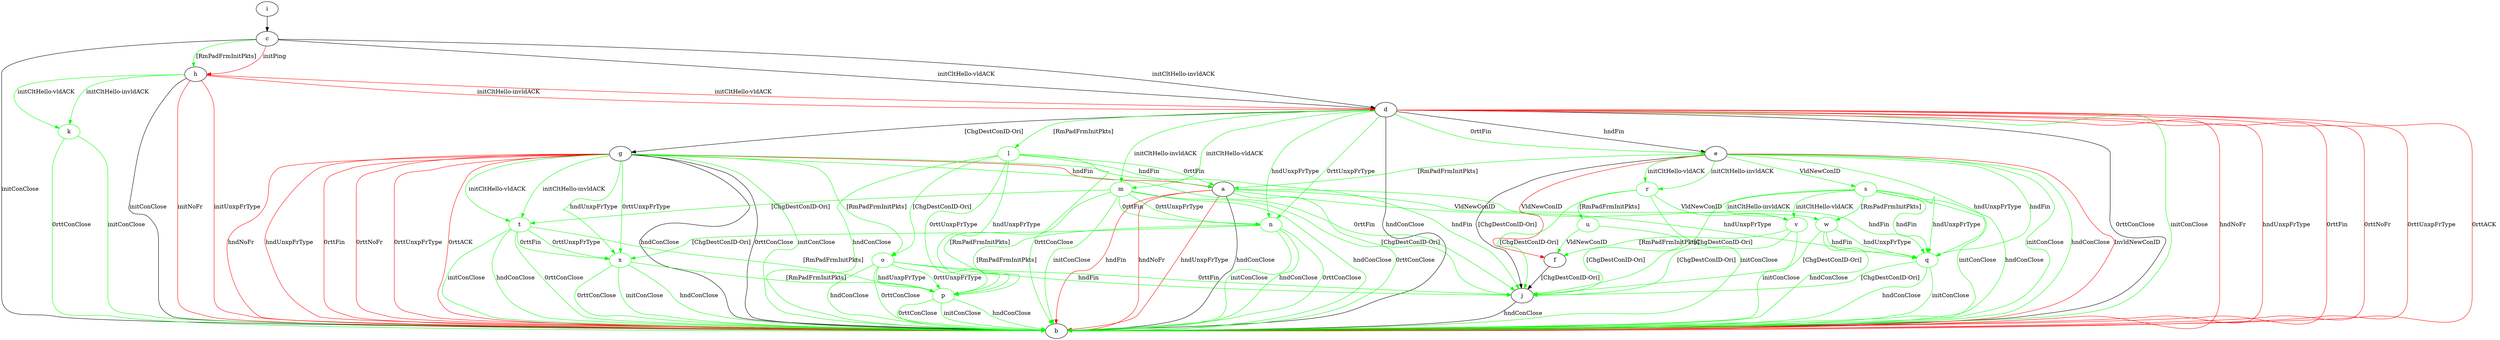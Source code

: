 digraph "" {
	a -> b	[key=0,
		label="hndConClose "];
	a -> b	[key=1,
		color=red,
		label="hndFin "];
	a -> b	[key=2,
		color=red,
		label="hndNoFr "];
	a -> b	[key=3,
		color=red,
		label="hndUnxpFrType "];
	a -> j	[key=0,
		color=green,
		label="[ChgDestConID-Ori] "];
	q	[color=green];
	a -> q	[key=0,
		color=green,
		label="hndFin "];
	a -> q	[key=1,
		color=green,
		label="hndUnxpFrType "];
	w	[color=green];
	a -> w	[key=0,
		color=green,
		label="VldNewConID "];
	c -> b	[key=0,
		label="initConClose "];
	c -> d	[key=0,
		label="initCltHello-vldACK "];
	c -> d	[key=1,
		label="initCltHello-invldACK "];
	c -> h	[key=0,
		color=green,
		label="[RmPadFrmInitPkts] "];
	c -> h	[key=1,
		color=red,
		label="initPing "];
	d -> b	[key=0,
		label="hndConClose "];
	d -> b	[key=1,
		label="0rttConClose "];
	d -> b	[key=2,
		color=green,
		label="initConClose "];
	d -> b	[key=3,
		color=red,
		label="hndNoFr "];
	d -> b	[key=4,
		color=red,
		label="hndUnxpFrType "];
	d -> b	[key=5,
		color=red,
		label="0rttFin "];
	d -> b	[key=6,
		color=red,
		label="0rttNoFr "];
	d -> b	[key=7,
		color=red,
		label="0rttUnxpFrType "];
	d -> b	[key=8,
		color=red,
		label="0rttACK "];
	d -> e	[key=0,
		label="hndFin "];
	d -> e	[key=1,
		color=green,
		label="0rttFin "];
	d -> g	[key=0,
		label="[ChgDestConID-Ori] "];
	l	[color=green];
	d -> l	[key=0,
		color=green,
		label="[RmPadFrmInitPkts] "];
	m	[color=green];
	d -> m	[key=0,
		color=green,
		label="initCltHello-vldACK "];
	d -> m	[key=1,
		color=green,
		label="initCltHello-invldACK "];
	n	[color=green];
	d -> n	[key=0,
		color=green,
		label="hndUnxpFrType "];
	d -> n	[key=1,
		color=green,
		label="0rttUnxpFrType "];
	e -> a	[key=0,
		color=green,
		label="[RmPadFrmInitPkts] "];
	e -> b	[key=0,
		color=green,
		label="initConClose "];
	e -> b	[key=1,
		color=green,
		label="hndConClose "];
	e -> b	[key=2,
		color=red,
		label="InvldNewConID "];
	e -> f	[key=0,
		color=red,
		label="VldNewConID "];
	e -> j	[key=0,
		label="[ChgDestConID-Ori] "];
	e -> q	[key=0,
		color=green,
		label="hndFin "];
	e -> q	[key=1,
		color=green,
		label="hndUnxpFrType "];
	r	[color=green];
	e -> r	[key=0,
		color=green,
		label="initCltHello-vldACK "];
	e -> r	[key=1,
		color=green,
		label="initCltHello-invldACK "];
	s	[color=green];
	e -> s	[key=0,
		color=green,
		label="VldNewConID "];
	f -> j	[key=0,
		label="[ChgDestConID-Ori] "];
	g -> a	[key=0,
		color=red,
		label="hndFin "];
	g -> b	[key=0,
		label="hndConClose "];
	g -> b	[key=1,
		label="0rttConClose "];
	g -> b	[key=2,
		color=green,
		label="initConClose "];
	g -> b	[key=3,
		color=red,
		label="hndNoFr "];
	g -> b	[key=4,
		color=red,
		label="hndUnxpFrType "];
	g -> b	[key=5,
		color=red,
		label="0rttFin "];
	g -> b	[key=6,
		color=red,
		label="0rttNoFr "];
	g -> b	[key=7,
		color=red,
		label="0rttUnxpFrType "];
	g -> b	[key=8,
		color=red,
		label="0rttACK "];
	g -> j	[key=0,
		color=green,
		label="hndFin "];
	g -> j	[key=1,
		color=green,
		label="0rttFin "];
	o	[color=green];
	g -> o	[key=0,
		color=green,
		label="[RmPadFrmInitPkts] "];
	t	[color=green];
	g -> t	[key=0,
		color=green,
		label="initCltHello-vldACK "];
	g -> t	[key=1,
		color=green,
		label="initCltHello-invldACK "];
	x	[color=green];
	g -> x	[key=0,
		color=green,
		label="hndUnxpFrType "];
	g -> x	[key=1,
		color=green,
		label="0rttUnxpFrType "];
	h -> b	[key=0,
		label="initConClose "];
	h -> b	[key=1,
		color=red,
		label="initNoFr "];
	h -> b	[key=2,
		color=red,
		label="initUnxpFrType "];
	h -> d	[key=0,
		color=red,
		label="initCltHello-vldACK "];
	h -> d	[key=1,
		color=red,
		label="initCltHello-invldACK "];
	k	[color=green];
	h -> k	[key=0,
		color=green,
		label="initCltHello-vldACK "];
	h -> k	[key=1,
		color=green,
		label="initCltHello-invldACK "];
	i -> c	[key=0];
	j -> b	[key=0,
		label="hndConClose "];
	k -> b	[key=0,
		color=green,
		label="initConClose "];
	k -> b	[key=1,
		color=green,
		label="0rttConClose "];
	l -> a	[key=0,
		color=green,
		label="hndFin "];
	l -> a	[key=1,
		color=green,
		label="0rttFin "];
	l -> b	[key=0,
		color=green,
		label="hndConClose "];
	l -> b	[key=1,
		color=green,
		label="0rttConClose "];
	l -> o	[key=0,
		color=green,
		label="[ChgDestConID-Ori] "];
	p	[color=green];
	l -> p	[key=0,
		color=green,
		label="hndUnxpFrType "];
	l -> p	[key=1,
		color=green,
		label="0rttUnxpFrType "];
	m -> b	[key=0,
		color=green,
		label="initConClose "];
	m -> b	[key=1,
		color=green,
		label="hndConClose "];
	m -> b	[key=2,
		color=green,
		label="0rttConClose "];
	m -> n	[key=0,
		color=green,
		label="0rttFin "];
	m -> n	[key=1,
		color=green,
		label="0rttUnxpFrType "];
	m -> p	[key=0,
		color=green,
		label="[RmPadFrmInitPkts] "];
	m -> t	[key=0,
		color=green,
		label="[ChgDestConID-Ori] "];
	n -> b	[key=0,
		color=green,
		label="initConClose "];
	n -> b	[key=1,
		color=green,
		label="hndConClose "];
	n -> b	[key=2,
		color=green,
		label="0rttConClose "];
	n -> p	[key=0,
		color=green,
		label="[RmPadFrmInitPkts] "];
	n -> x	[key=0,
		color=green,
		label="[ChgDestConID-Ori] "];
	o -> b	[key=0,
		color=green,
		label="hndConClose "];
	o -> b	[key=1,
		color=green,
		label="0rttConClose "];
	o -> j	[key=0,
		color=green,
		label="hndFin "];
	o -> j	[key=1,
		color=green,
		label="0rttFin "];
	o -> p	[key=0,
		color=green,
		label="hndUnxpFrType "];
	o -> p	[key=1,
		color=green,
		label="0rttUnxpFrType "];
	p -> b	[key=0,
		color=green,
		label="initConClose "];
	p -> b	[key=1,
		color=green,
		label="hndConClose "];
	p -> b	[key=2,
		color=green,
		label="0rttConClose "];
	q -> b	[key=0,
		color=green,
		label="initConClose "];
	q -> b	[key=1,
		color=green,
		label="hndConClose "];
	q -> j	[key=0,
		color=green,
		label="[ChgDestConID-Ori] "];
	r -> b	[key=0,
		color=green,
		label="initConClose "];
	r -> j	[key=0,
		color=green,
		label="[ChgDestConID-Ori] "];
	u	[color=green];
	r -> u	[key=0,
		color=green,
		label="[RmPadFrmInitPkts] "];
	v	[color=green];
	r -> v	[key=0,
		color=green,
		label="VldNewConID "];
	s -> b	[key=0,
		color=green,
		label="initConClose "];
	s -> b	[key=1,
		color=green,
		label="hndConClose "];
	s -> j	[key=0,
		color=green,
		label="[ChgDestConID-Ori] "];
	s -> q	[key=0,
		color=green,
		label="hndFin "];
	s -> q	[key=1,
		color=green,
		label="hndUnxpFrType "];
	s -> v	[key=0,
		color=green,
		label="initCltHello-vldACK "];
	s -> v	[key=1,
		color=green,
		label="initCltHello-invldACK "];
	s -> w	[key=0,
		color=green,
		label="[RmPadFrmInitPkts] "];
	t -> b	[key=0,
		color=green,
		label="initConClose "];
	t -> b	[key=1,
		color=green,
		label="hndConClose "];
	t -> b	[key=2,
		color=green,
		label="0rttConClose "];
	t -> p	[key=0,
		color=green,
		label="[RmPadFrmInitPkts] "];
	t -> x	[key=0,
		color=green,
		label="0rttFin "];
	t -> x	[key=1,
		color=green,
		label="0rttUnxpFrType "];
	u -> f	[key=0,
		color=green,
		label="VldNewConID "];
	u -> j	[key=0,
		color=green,
		label="[ChgDestConID-Ori] "];
	v -> b	[key=0,
		color=green,
		label="initConClose "];
	v -> f	[key=0,
		color=green,
		label="[RmPadFrmInitPkts] "];
	v -> j	[key=0,
		color=green,
		label="[ChgDestConID-Ori] "];
	w -> b	[key=0,
		color=green,
		label="hndConClose "];
	w -> j	[key=0,
		color=green,
		label="[ChgDestConID-Ori] "];
	w -> q	[key=0,
		color=green,
		label="hndFin "];
	w -> q	[key=1,
		color=green,
		label="hndUnxpFrType "];
	x -> b	[key=0,
		color=green,
		label="initConClose "];
	x -> b	[key=1,
		color=green,
		label="hndConClose "];
	x -> b	[key=2,
		color=green,
		label="0rttConClose "];
	x -> p	[key=0,
		color=green,
		label="[RmPadFrmInitPkts] "];
}
